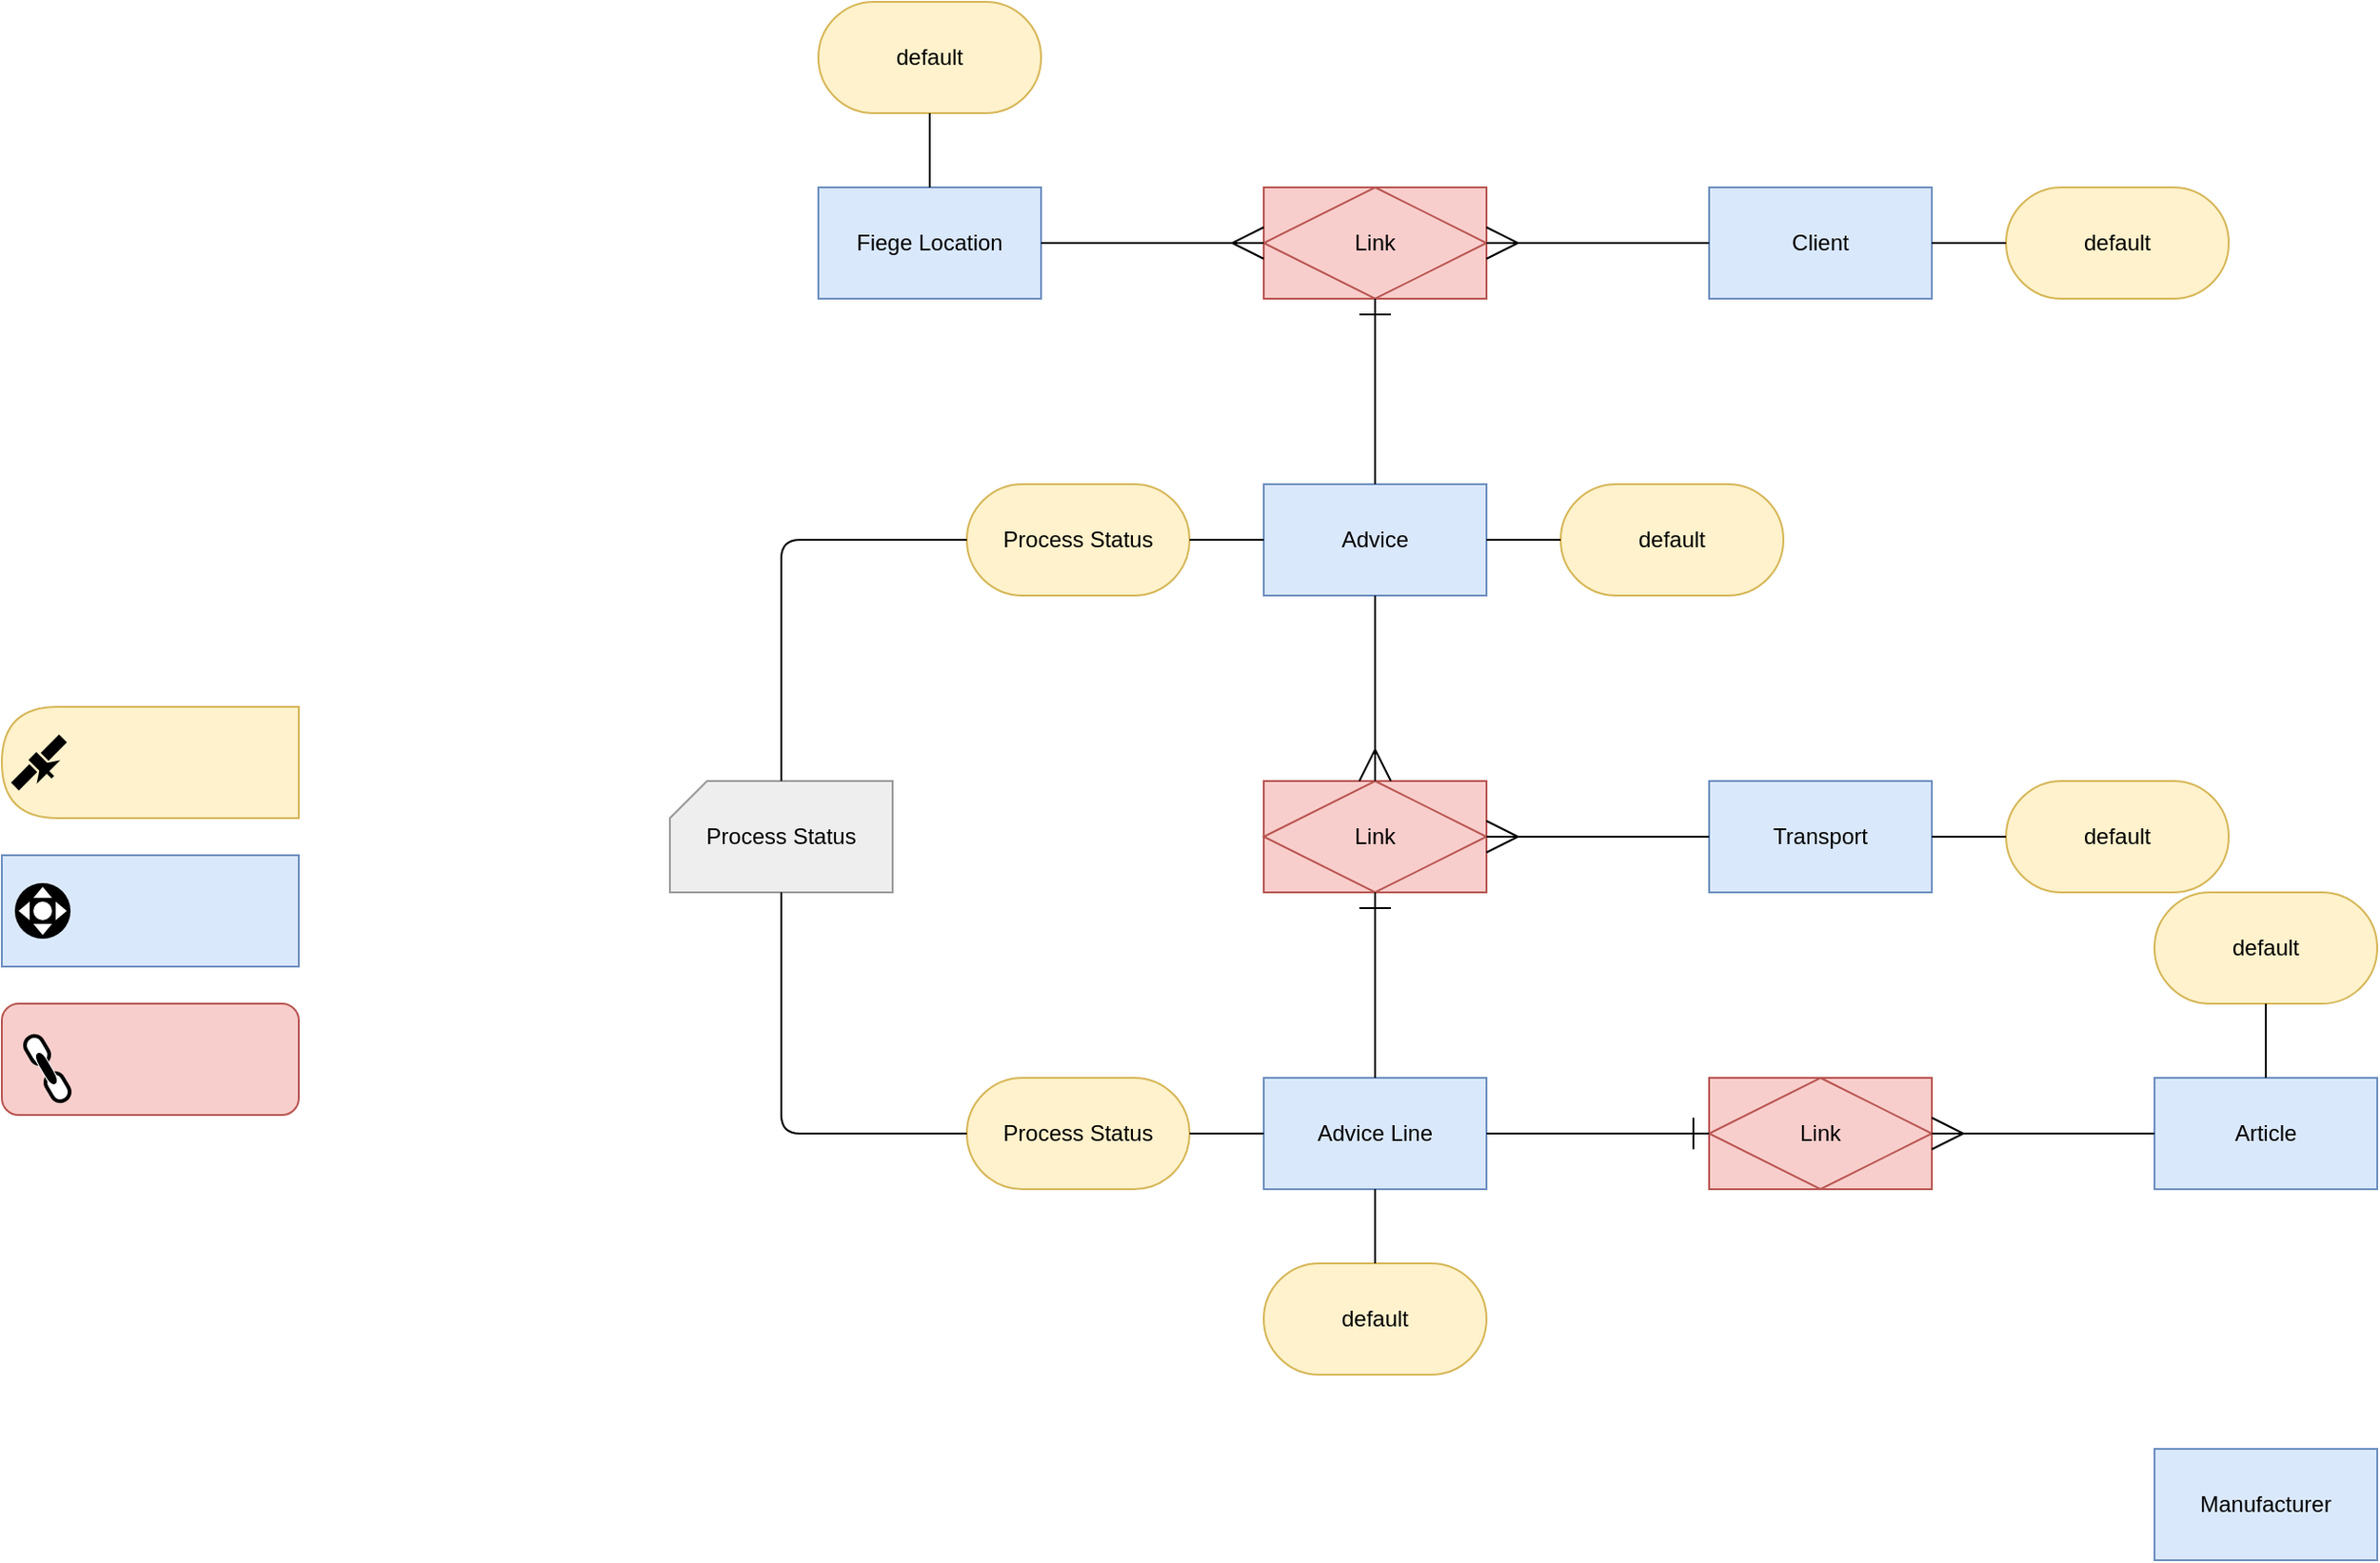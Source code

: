 <mxfile version="25.0.3">
  <diagram name="Seite-1" id="FO7F2LYot5oVuI9nNaOF">
    <mxGraphModel dx="2120" dy="697" grid="1" gridSize="10" guides="1" tooltips="1" connect="1" arrows="1" fold="1" page="1" pageScale="1" pageWidth="827" pageHeight="1169" math="0" shadow="0">
      <root>
        <mxCell id="0" />
        <mxCell id="1" parent="0" />
        <object label="Client" btelligentShapeType="Hub" id="CRDZAX5_v3VsPTcbH_Vh-15">
          <mxCell style="rounded=0;whiteSpace=wrap;html=1;fillColor=#dae8fc;strokeColor=#6c8ebf;" parent="1" vertex="1">
            <mxGeometry x="400" y="200" width="120" height="60" as="geometry" />
          </mxCell>
        </object>
        <object label="default" btelligentShapeType="Satellite" id="CRDZAX5_v3VsPTcbH_Vh-16">
          <mxCell style="rounded=1;whiteSpace=wrap;html=1;arcSize=50;fillColor=#fff2cc;strokeColor=#d6b656;" parent="1" vertex="1">
            <mxGeometry x="560" y="200" width="120" height="60" as="geometry" />
          </mxCell>
        </object>
        <object label="" btelligentShapeType="Hub-to-Sat" id="CRDZAX5_v3VsPTcbH_Vh-17">
          <mxCell style="endArrow=none;html=1;rounded=1;edgeStyle=orthogonalEdgeStyle;curved=0;" parent="1" source="CRDZAX5_v3VsPTcbH_Vh-16" target="CRDZAX5_v3VsPTcbH_Vh-15" edge="1">
            <mxGeometry width="50" height="50" relative="1" as="geometry">
              <mxPoint x="290" y="140" as="sourcePoint" />
              <mxPoint x="190" y="140" as="targetPoint" />
            </mxGeometry>
          </mxCell>
        </object>
        <object label="Fiege Location" btelligentShapeType="Hub" id="CRDZAX5_v3VsPTcbH_Vh-18">
          <mxCell style="rounded=0;whiteSpace=wrap;html=1;fillColor=#dae8fc;strokeColor=#6c8ebf;" parent="1" vertex="1">
            <mxGeometry x="-80" y="200" width="120" height="60" as="geometry" />
          </mxCell>
        </object>
        <object label="default" btelligentShapeType="Satellite" id="CRDZAX5_v3VsPTcbH_Vh-19">
          <mxCell style="rounded=1;whiteSpace=wrap;html=1;arcSize=50;fillColor=#fff2cc;strokeColor=#d6b656;" parent="1" vertex="1">
            <mxGeometry x="-80" y="100" width="120" height="60" as="geometry" />
          </mxCell>
        </object>
        <object label="" btelligentShapeType="Hub-to-Sat" id="CRDZAX5_v3VsPTcbH_Vh-20">
          <mxCell style="endArrow=none;html=1;rounded=1;edgeStyle=orthogonalEdgeStyle;curved=0;" parent="1" source="CRDZAX5_v3VsPTcbH_Vh-19" target="CRDZAX5_v3VsPTcbH_Vh-18" edge="1">
            <mxGeometry width="50" height="50" relative="1" as="geometry">
              <mxPoint x="-190" y="140" as="sourcePoint" />
              <mxPoint x="-290" y="140" as="targetPoint" />
            </mxGeometry>
          </mxCell>
        </object>
        <object label="Advice" btelligentShapeType="Hub" id="CRDZAX5_v3VsPTcbH_Vh-21">
          <mxCell style="rounded=0;whiteSpace=wrap;html=1;fillColor=#dae8fc;strokeColor=#6c8ebf;" parent="1" vertex="1">
            <mxGeometry x="160" y="360" width="120" height="60" as="geometry" />
          </mxCell>
        </object>
        <object label="default" btelligentShapeType="Satellite" id="CRDZAX5_v3VsPTcbH_Vh-22">
          <mxCell style="rounded=1;whiteSpace=wrap;html=1;arcSize=50;fillColor=#fff2cc;strokeColor=#d6b656;" parent="1" vertex="1">
            <mxGeometry x="320" y="360" width="120" height="60" as="geometry" />
          </mxCell>
        </object>
        <object label="" btelligentShapeType="Hub-to-Sat" id="CRDZAX5_v3VsPTcbH_Vh-23">
          <mxCell style="endArrow=none;html=1;rounded=1;edgeStyle=orthogonalEdgeStyle;curved=0;" parent="1" source="CRDZAX5_v3VsPTcbH_Vh-22" target="CRDZAX5_v3VsPTcbH_Vh-21" edge="1">
            <mxGeometry width="50" height="50" relative="1" as="geometry">
              <mxPoint x="50" y="300" as="sourcePoint" />
              <mxPoint x="-50" y="300" as="targetPoint" />
            </mxGeometry>
          </mxCell>
        </object>
        <object label="Link" btelligentShapeType="Link" id="CRDZAX5_v3VsPTcbH_Vh-24">
          <mxCell style="shape=associativeEntity;whiteSpace=wrap;html=1;align=center;fillColor=#f8cecc;strokeColor=#b85450;" parent="1" vertex="1">
            <mxGeometry x="160" y="200" width="120" height="60" as="geometry" />
          </mxCell>
        </object>
        <object label="" btelligentShapeType="Hub-to-Link-1" id="CRDZAX5_v3VsPTcbH_Vh-25">
          <mxCell style="endArrow=ERone;html=1;rounded=1;endSize=15;endFill=0;edgeStyle=orthogonalEdgeStyle;" parent="1" source="CRDZAX5_v3VsPTcbH_Vh-21" target="CRDZAX5_v3VsPTcbH_Vh-24" edge="1">
            <mxGeometry width="50" height="50" relative="1" as="geometry">
              <mxPoint x="230" y="380" as="sourcePoint" />
              <mxPoint x="230" y="330" as="targetPoint" />
            </mxGeometry>
          </mxCell>
        </object>
        <object label="" btelligentShapeType="Hub-to-Link-N" id="CRDZAX5_v3VsPTcbH_Vh-26">
          <mxCell style="endArrow=ERmany;html=1;rounded=1;endSize=15;endFill=0;edgeStyle=orthogonalEdgeStyle;curved=0;" parent="1" source="CRDZAX5_v3VsPTcbH_Vh-18" target="CRDZAX5_v3VsPTcbH_Vh-24" edge="1">
            <mxGeometry width="50" height="50" relative="1" as="geometry">
              <mxPoint y="70" as="sourcePoint" />
              <mxPoint y="130" as="targetPoint" />
            </mxGeometry>
          </mxCell>
        </object>
        <object label="" btelligentShapeType="Hub-to-Link-N" id="CRDZAX5_v3VsPTcbH_Vh-27">
          <mxCell style="endArrow=ERmany;html=1;rounded=1;endSize=15;endFill=0;edgeStyle=orthogonalEdgeStyle;curved=0;" parent="1" source="CRDZAX5_v3VsPTcbH_Vh-15" target="CRDZAX5_v3VsPTcbH_Vh-24" edge="1">
            <mxGeometry width="50" height="50" relative="1" as="geometry">
              <mxPoint x="380" y="60" as="sourcePoint" />
              <mxPoint x="380" y="120" as="targetPoint" />
            </mxGeometry>
          </mxCell>
        </object>
        <object label="Advice Line" btelligentShapeType="Hub" id="CRDZAX5_v3VsPTcbH_Vh-28">
          <mxCell style="rounded=0;whiteSpace=wrap;html=1;fillColor=#dae8fc;strokeColor=#6c8ebf;" parent="1" vertex="1">
            <mxGeometry x="160" y="680" width="120" height="60" as="geometry" />
          </mxCell>
        </object>
        <object label="default" btelligentShapeType="Satellite" id="CRDZAX5_v3VsPTcbH_Vh-29">
          <mxCell style="rounded=1;whiteSpace=wrap;html=1;arcSize=50;fillColor=#fff2cc;strokeColor=#d6b656;" parent="1" vertex="1">
            <mxGeometry x="160" y="780" width="120" height="60" as="geometry" />
          </mxCell>
        </object>
        <object label="" btelligentShapeType="Hub-to-Sat" id="CRDZAX5_v3VsPTcbH_Vh-30">
          <mxCell style="endArrow=none;html=1;rounded=1;edgeStyle=orthogonalEdgeStyle;curved=0;" parent="1" source="CRDZAX5_v3VsPTcbH_Vh-29" target="CRDZAX5_v3VsPTcbH_Vh-28" edge="1">
            <mxGeometry width="50" height="50" relative="1" as="geometry">
              <mxPoint x="50" y="620" as="sourcePoint" />
              <mxPoint x="-50" y="620" as="targetPoint" />
            </mxGeometry>
          </mxCell>
        </object>
        <object label="Link" btelligentShapeType="Link" id="CRDZAX5_v3VsPTcbH_Vh-32">
          <mxCell style="shape=associativeEntity;whiteSpace=wrap;html=1;align=center;fillColor=#f8cecc;strokeColor=#b85450;" parent="1" vertex="1">
            <mxGeometry x="160" y="520" width="120" height="60" as="geometry" />
          </mxCell>
        </object>
        <object label="" btelligentShapeType="Hub-to-Link-1" id="CRDZAX5_v3VsPTcbH_Vh-33">
          <mxCell style="endArrow=ERone;html=1;rounded=1;endSize=15;endFill=0;edgeStyle=orthogonalEdgeStyle;" parent="1" source="CRDZAX5_v3VsPTcbH_Vh-28" target="CRDZAX5_v3VsPTcbH_Vh-32" edge="1">
            <mxGeometry width="50" height="50" relative="1" as="geometry">
              <mxPoint x="150" y="660" as="sourcePoint" />
              <mxPoint x="150" y="610" as="targetPoint" />
            </mxGeometry>
          </mxCell>
        </object>
        <object label="" btelligentShapeType="Hub-to-Link-N" id="CRDZAX5_v3VsPTcbH_Vh-34">
          <mxCell style="endArrow=ERmany;html=1;rounded=1;endSize=15;endFill=0;edgeStyle=orthogonalEdgeStyle;curved=0;" parent="1" source="CRDZAX5_v3VsPTcbH_Vh-21" target="CRDZAX5_v3VsPTcbH_Vh-32" edge="1">
            <mxGeometry width="50" height="50" relative="1" as="geometry">
              <mxPoint x="60" y="430" as="sourcePoint" />
              <mxPoint x="60" y="490" as="targetPoint" />
            </mxGeometry>
          </mxCell>
        </object>
        <object label="Article" btelligentShapeType="Hub" id="CRDZAX5_v3VsPTcbH_Vh-35">
          <mxCell style="rounded=0;whiteSpace=wrap;html=1;fillColor=#dae8fc;strokeColor=#6c8ebf;" parent="1" vertex="1">
            <mxGeometry x="640" y="680" width="120" height="60" as="geometry" />
          </mxCell>
        </object>
        <object label="default" btelligentShapeType="Satellite" id="CRDZAX5_v3VsPTcbH_Vh-36">
          <mxCell style="rounded=1;whiteSpace=wrap;html=1;arcSize=50;fillColor=#fff2cc;strokeColor=#d6b656;" parent="1" vertex="1">
            <mxGeometry x="640" y="580" width="120" height="60" as="geometry" />
          </mxCell>
        </object>
        <object label="" btelligentShapeType="Hub-to-Sat" id="CRDZAX5_v3VsPTcbH_Vh-37">
          <mxCell style="endArrow=none;html=1;rounded=1;edgeStyle=orthogonalEdgeStyle;curved=0;" parent="1" source="CRDZAX5_v3VsPTcbH_Vh-36" target="CRDZAX5_v3VsPTcbH_Vh-35" edge="1">
            <mxGeometry width="50" height="50" relative="1" as="geometry">
              <mxPoint x="530" y="620" as="sourcePoint" />
              <mxPoint x="430" y="620" as="targetPoint" />
            </mxGeometry>
          </mxCell>
        </object>
        <object label="Link" btelligentShapeType="Link" id="CRDZAX5_v3VsPTcbH_Vh-38">
          <mxCell style="shape=associativeEntity;whiteSpace=wrap;html=1;align=center;fillColor=#f8cecc;strokeColor=#b85450;" parent="1" vertex="1">
            <mxGeometry x="400" y="680" width="120" height="60" as="geometry" />
          </mxCell>
        </object>
        <object label="" btelligentShapeType="Hub-to-Link-1" id="CRDZAX5_v3VsPTcbH_Vh-39">
          <mxCell style="endArrow=ERone;html=1;rounded=1;endSize=15;endFill=0;edgeStyle=orthogonalEdgeStyle;" parent="1" source="CRDZAX5_v3VsPTcbH_Vh-28" target="CRDZAX5_v3VsPTcbH_Vh-38" edge="1">
            <mxGeometry width="50" height="50" relative="1" as="geometry">
              <mxPoint x="310" y="930" as="sourcePoint" />
              <mxPoint x="310" y="880" as="targetPoint" />
            </mxGeometry>
          </mxCell>
        </object>
        <object label="" btelligentShapeType="Hub-to-Link-N" id="CRDZAX5_v3VsPTcbH_Vh-40">
          <mxCell style="endArrow=ERmany;html=1;rounded=1;endSize=15;endFill=0;edgeStyle=orthogonalEdgeStyle;curved=0;" parent="1" source="CRDZAX5_v3VsPTcbH_Vh-35" target="CRDZAX5_v3VsPTcbH_Vh-38" edge="1">
            <mxGeometry width="50" height="50" relative="1" as="geometry">
              <mxPoint x="490" y="450" as="sourcePoint" />
              <mxPoint x="490" y="510" as="targetPoint" />
            </mxGeometry>
          </mxCell>
        </object>
        <object label="Process Status" btelligentShapeType="Satellite" id="mK-Mi_4KFUAdVltzjD9l-1">
          <mxCell style="rounded=1;whiteSpace=wrap;html=1;arcSize=50;fillColor=#fff2cc;strokeColor=#d6b656;" parent="1" vertex="1">
            <mxGeometry y="360" width="120" height="60" as="geometry" />
          </mxCell>
        </object>
        <object label="Process Status" btelligentShapeType="Satellite" id="mK-Mi_4KFUAdVltzjD9l-2">
          <mxCell style="rounded=1;whiteSpace=wrap;html=1;arcSize=50;fillColor=#fff2cc;strokeColor=#d6b656;" parent="1" vertex="1">
            <mxGeometry y="680" width="120" height="60" as="geometry" />
          </mxCell>
        </object>
        <object label="" btelligentShapeType="Hub-to-Sat" id="mK-Mi_4KFUAdVltzjD9l-3">
          <mxCell style="endArrow=none;html=1;rounded=1;edgeStyle=orthogonalEdgeStyle;curved=0;" parent="1" source="CRDZAX5_v3VsPTcbH_Vh-28" target="mK-Mi_4KFUAdVltzjD9l-2" edge="1">
            <mxGeometry width="50" height="50" relative="1" as="geometry">
              <mxPoint x="190" y="640" as="sourcePoint" />
              <mxPoint x="90" y="640" as="targetPoint" />
            </mxGeometry>
          </mxCell>
        </object>
        <object label="" btelligentShapeType="Hub-to-Sat" id="mK-Mi_4KFUAdVltzjD9l-5">
          <mxCell style="endArrow=none;html=1;rounded=1;edgeStyle=orthogonalEdgeStyle;curved=0;" parent="1" source="CRDZAX5_v3VsPTcbH_Vh-21" target="mK-Mi_4KFUAdVltzjD9l-1" edge="1">
            <mxGeometry width="50" height="50" relative="1" as="geometry">
              <mxPoint x="-240" y="540" as="sourcePoint" />
              <mxPoint x="-340" y="540" as="targetPoint" />
            </mxGeometry>
          </mxCell>
        </object>
        <object label="Process Status" btelligentShapeType="Reference" id="mK-Mi_4KFUAdVltzjD9l-6">
          <mxCell style="shape=card;whiteSpace=wrap;html=1;size=20;fillColor=#eeeeee;strokeColor=#999999;" parent="1" vertex="1">
            <mxGeometry x="-160" y="520" width="120" height="60" as="geometry" />
          </mxCell>
        </object>
        <object label="" btelligentShapeType="Hub-to-Sat" id="mK-Mi_4KFUAdVltzjD9l-7">
          <mxCell style="endArrow=none;html=1;rounded=1;edgeStyle=orthogonalEdgeStyle;curved=0;" parent="1" source="mK-Mi_4KFUAdVltzjD9l-1" target="mK-Mi_4KFUAdVltzjD9l-6" edge="1">
            <mxGeometry width="50" height="50" relative="1" as="geometry">
              <mxPoint x="-40" y="390" as="sourcePoint" />
              <mxPoint x="-140" y="390" as="targetPoint" />
            </mxGeometry>
          </mxCell>
        </object>
        <object label="" btelligentShapeType="Hub-to-Sat" id="mK-Mi_4KFUAdVltzjD9l-8">
          <mxCell style="endArrow=none;html=1;rounded=1;edgeStyle=orthogonalEdgeStyle;curved=0;" parent="1" source="mK-Mi_4KFUAdVltzjD9l-6" target="mK-Mi_4KFUAdVltzjD9l-2" edge="1">
            <mxGeometry width="50" height="50" relative="1" as="geometry">
              <mxPoint x="10" y="400" as="sourcePoint" />
              <mxPoint x="-90" y="530" as="targetPoint" />
              <Array as="points">
                <mxPoint x="-100" y="710" />
              </Array>
            </mxGeometry>
          </mxCell>
        </object>
        <object label="Manufacturer" btelligentShapeType="Hub" id="XAUylolUDNEYOAg-yCa5-1">
          <mxCell style="rounded=0;whiteSpace=wrap;html=1;fillColor=#dae8fc;strokeColor=#6c8ebf;" parent="1" vertex="1">
            <mxGeometry x="640" y="880" width="120" height="60" as="geometry" />
          </mxCell>
        </object>
        <object label="Transport" btelligentShapeType="Hub" id="XAUylolUDNEYOAg-yCa5-2">
          <mxCell style="rounded=0;whiteSpace=wrap;html=1;fillColor=#dae8fc;strokeColor=#6c8ebf;" parent="1" vertex="1">
            <mxGeometry x="400" y="520" width="120" height="60" as="geometry" />
          </mxCell>
        </object>
        <object label="default" btelligentShapeType="Satellite" id="XAUylolUDNEYOAg-yCa5-3">
          <mxCell style="rounded=1;whiteSpace=wrap;html=1;arcSize=50;fillColor=#fff2cc;strokeColor=#d6b656;" parent="1" vertex="1">
            <mxGeometry x="560" y="520" width="120" height="60" as="geometry" />
          </mxCell>
        </object>
        <object label="" btelligentShapeType="Hub-to-Sat" id="XAUylolUDNEYOAg-yCa5-4">
          <mxCell style="endArrow=none;html=1;rounded=1;edgeStyle=orthogonalEdgeStyle;curved=0;" parent="1" source="XAUylolUDNEYOAg-yCa5-3" target="XAUylolUDNEYOAg-yCa5-2" edge="1">
            <mxGeometry width="50" height="50" relative="1" as="geometry">
              <mxPoint x="290" y="460" as="sourcePoint" />
              <mxPoint x="190" y="460" as="targetPoint" />
            </mxGeometry>
          </mxCell>
        </object>
        <object label="" btelligentShapeType="Hub-to-Link-N" id="XAUylolUDNEYOAg-yCa5-5">
          <mxCell style="endArrow=ERmany;html=1;rounded=1;endSize=15;endFill=0;edgeStyle=orthogonalEdgeStyle;curved=0;" parent="1" source="XAUylolUDNEYOAg-yCa5-2" target="CRDZAX5_v3VsPTcbH_Vh-32" edge="1">
            <mxGeometry width="50" height="50" relative="1" as="geometry">
              <mxPoint x="230" y="430" as="sourcePoint" />
              <mxPoint x="230" y="530" as="targetPoint" />
            </mxGeometry>
          </mxCell>
        </object>
        <mxCell id="L7DHACbH13kCb9ESR3Qy-5" value="" style="rounded=0;whiteSpace=wrap;html=1;fillColor=#dae8fc;strokeColor=#6c8ebf;" vertex="1" parent="1">
          <mxGeometry x="-520" y="560" width="160" height="60" as="geometry" />
        </mxCell>
        <mxCell id="L7DHACbH13kCb9ESR3Qy-6" value="" style="rounded=1;whiteSpace=wrap;html=1;fillColor=#f8cecc;strokeColor=#b85450;" vertex="1" parent="1">
          <mxGeometry x="-520" y="640" width="160" height="60" as="geometry" />
        </mxCell>
        <mxCell id="L7DHACbH13kCb9ESR3Qy-7" value="" style="shape=delay;whiteSpace=wrap;html=1;rotation=-180;fillColor=#fff2cc;strokeColor=#d6b656;" vertex="1" parent="1">
          <mxGeometry x="-520" y="480" width="160" height="60" as="geometry" />
        </mxCell>
        <mxCell id="L7DHACbH13kCb9ESR3Qy-20" value="" style="group;rotation=60;" vertex="1" connectable="0" parent="1">
          <mxGeometry x="-515" y="670" width="38" height="10" as="geometry" />
        </mxCell>
        <mxCell id="L7DHACbH13kCb9ESR3Qy-12" value="" style="strokeWidth=2;html=1;shape=mxgraph.flowchart.terminator;whiteSpace=wrap;rotation=60;" vertex="1" parent="L7DHACbH13kCb9ESR3Qy-20">
          <mxGeometry x="6" y="-10" width="16" height="10" as="geometry" />
        </mxCell>
        <mxCell id="L7DHACbH13kCb9ESR3Qy-13" value="" style="strokeWidth=2;html=1;shape=mxgraph.flowchart.terminator;whiteSpace=wrap;rotation=60;" vertex="1" parent="L7DHACbH13kCb9ESR3Qy-20">
          <mxGeometry x="17" y="10" width="16" height="10" as="geometry" />
        </mxCell>
        <mxCell id="L7DHACbH13kCb9ESR3Qy-16" value="" style="verticalLabelPosition=bottom;verticalAlign=top;html=1;shape=mxgraph.basic.rect;fillColor2=none;strokeWidth=1;size=20;indent=5;fillColor=#FFFFFF;strokeColor=none;rotation=60;" vertex="1" parent="L7DHACbH13kCb9ESR3Qy-20">
          <mxGeometry x="9" y="2" width="20" height="6" as="geometry" />
        </mxCell>
        <mxCell id="L7DHACbH13kCb9ESR3Qy-19" value="" style="strokeWidth=3;html=1;shape=mxgraph.flowchart.terminator;whiteSpace=wrap;rotation=60;" vertex="1" parent="L7DHACbH13kCb9ESR3Qy-20">
          <mxGeometry x="11" y="4" width="16" height="2" as="geometry" />
        </mxCell>
        <mxCell id="L7DHACbH13kCb9ESR3Qy-28" value="" style="group" vertex="1" connectable="0" parent="1">
          <mxGeometry x="-513" y="575" width="30" height="30" as="geometry" />
        </mxCell>
        <mxCell id="L7DHACbH13kCb9ESR3Qy-22" value="" style="verticalLabelPosition=bottom;verticalAlign=top;html=1;shape=mxgraph.flowchart.on-page_reference;strokeColor=none;fillColor=#000000;" vertex="1" parent="L7DHACbH13kCb9ESR3Qy-28">
          <mxGeometry width="30" height="30" as="geometry" />
        </mxCell>
        <mxCell id="L7DHACbH13kCb9ESR3Qy-23" value="" style="verticalLabelPosition=bottom;verticalAlign=top;html=1;shape=mxgraph.flowchart.on-page_reference;strokeColor=none;fillColor=#FFFFFF;" vertex="1" parent="L7DHACbH13kCb9ESR3Qy-28">
          <mxGeometry x="10" y="10" width="10" height="10" as="geometry" />
        </mxCell>
        <mxCell id="L7DHACbH13kCb9ESR3Qy-24" value="" style="triangle;whiteSpace=wrap;html=1;strokeColor=none;rounded=0;" vertex="1" parent="L7DHACbH13kCb9ESR3Qy-28">
          <mxGeometry x="22" y="10" width="6" height="10" as="geometry" />
        </mxCell>
        <mxCell id="L7DHACbH13kCb9ESR3Qy-25" value="" style="triangle;whiteSpace=wrap;html=1;rounded=0;rotation=-180;strokeColor=none;" vertex="1" parent="L7DHACbH13kCb9ESR3Qy-28">
          <mxGeometry x="2" y="10" width="6" height="10" as="geometry" />
        </mxCell>
        <mxCell id="L7DHACbH13kCb9ESR3Qy-26" value="" style="triangle;whiteSpace=wrap;html=1;rounded=0;rotation=90;strokeColor=none;" vertex="1" parent="L7DHACbH13kCb9ESR3Qy-28">
          <mxGeometry x="12" y="20" width="6" height="10" as="geometry" />
        </mxCell>
        <mxCell id="L7DHACbH13kCb9ESR3Qy-27" value="" style="triangle;whiteSpace=wrap;html=1;rounded=0;rotation=-90;strokeColor=none;" vertex="1" parent="L7DHACbH13kCb9ESR3Qy-28">
          <mxGeometry x="12" width="6" height="10" as="geometry" />
        </mxCell>
        <mxCell id="L7DHACbH13kCb9ESR3Qy-35" value="" style="group;rotation=-45;" vertex="1" connectable="0" parent="1">
          <mxGeometry x="-516" y="504" width="36" height="16" as="geometry" />
        </mxCell>
        <mxCell id="L7DHACbH13kCb9ESR3Qy-29" value="" style="rounded=0;whiteSpace=wrap;html=1;strokeColor=none;fillColor=#000000;rotation=-45;" vertex="1" parent="L7DHACbH13kCb9ESR3Qy-35">
          <mxGeometry x="13" y="1" width="6" height="10" as="geometry" />
        </mxCell>
        <mxCell id="L7DHACbH13kCb9ESR3Qy-30" value="" style="rounded=0;whiteSpace=wrap;html=1;strokeColor=none;fillColor=#000000;rotation=-45;" vertex="1" parent="L7DHACbH13kCb9ESR3Qy-35">
          <mxGeometry x="17" y="-5" width="14" height="6" as="geometry" />
        </mxCell>
        <mxCell id="L7DHACbH13kCb9ESR3Qy-31" value="" style="rounded=0;whiteSpace=wrap;html=1;strokeColor=none;fillColor=#000000;rotation=-45;" vertex="1" parent="L7DHACbH13kCb9ESR3Qy-35">
          <mxGeometry x="1" y="11" width="14" height="6" as="geometry" />
        </mxCell>
        <mxCell id="L7DHACbH13kCb9ESR3Qy-32" value="" style="triangle;whiteSpace=wrap;html=1;strokeColor=none;fillColor=#000000;rotation=-135;" vertex="1" parent="L7DHACbH13kCb9ESR3Qy-35">
          <mxGeometry x="16" width="6" height="18" as="geometry" />
        </mxCell>
        <mxCell id="L7DHACbH13kCb9ESR3Qy-33" value="" style="rounded=0;whiteSpace=wrap;html=1;strokeColor=none;fillColor=#000000;rotation=-45;" vertex="1" parent="L7DHACbH13kCb9ESR3Qy-35">
          <mxGeometry x="20" y="8" width="2" height="7" as="geometry" />
        </mxCell>
      </root>
    </mxGraphModel>
  </diagram>
</mxfile>
